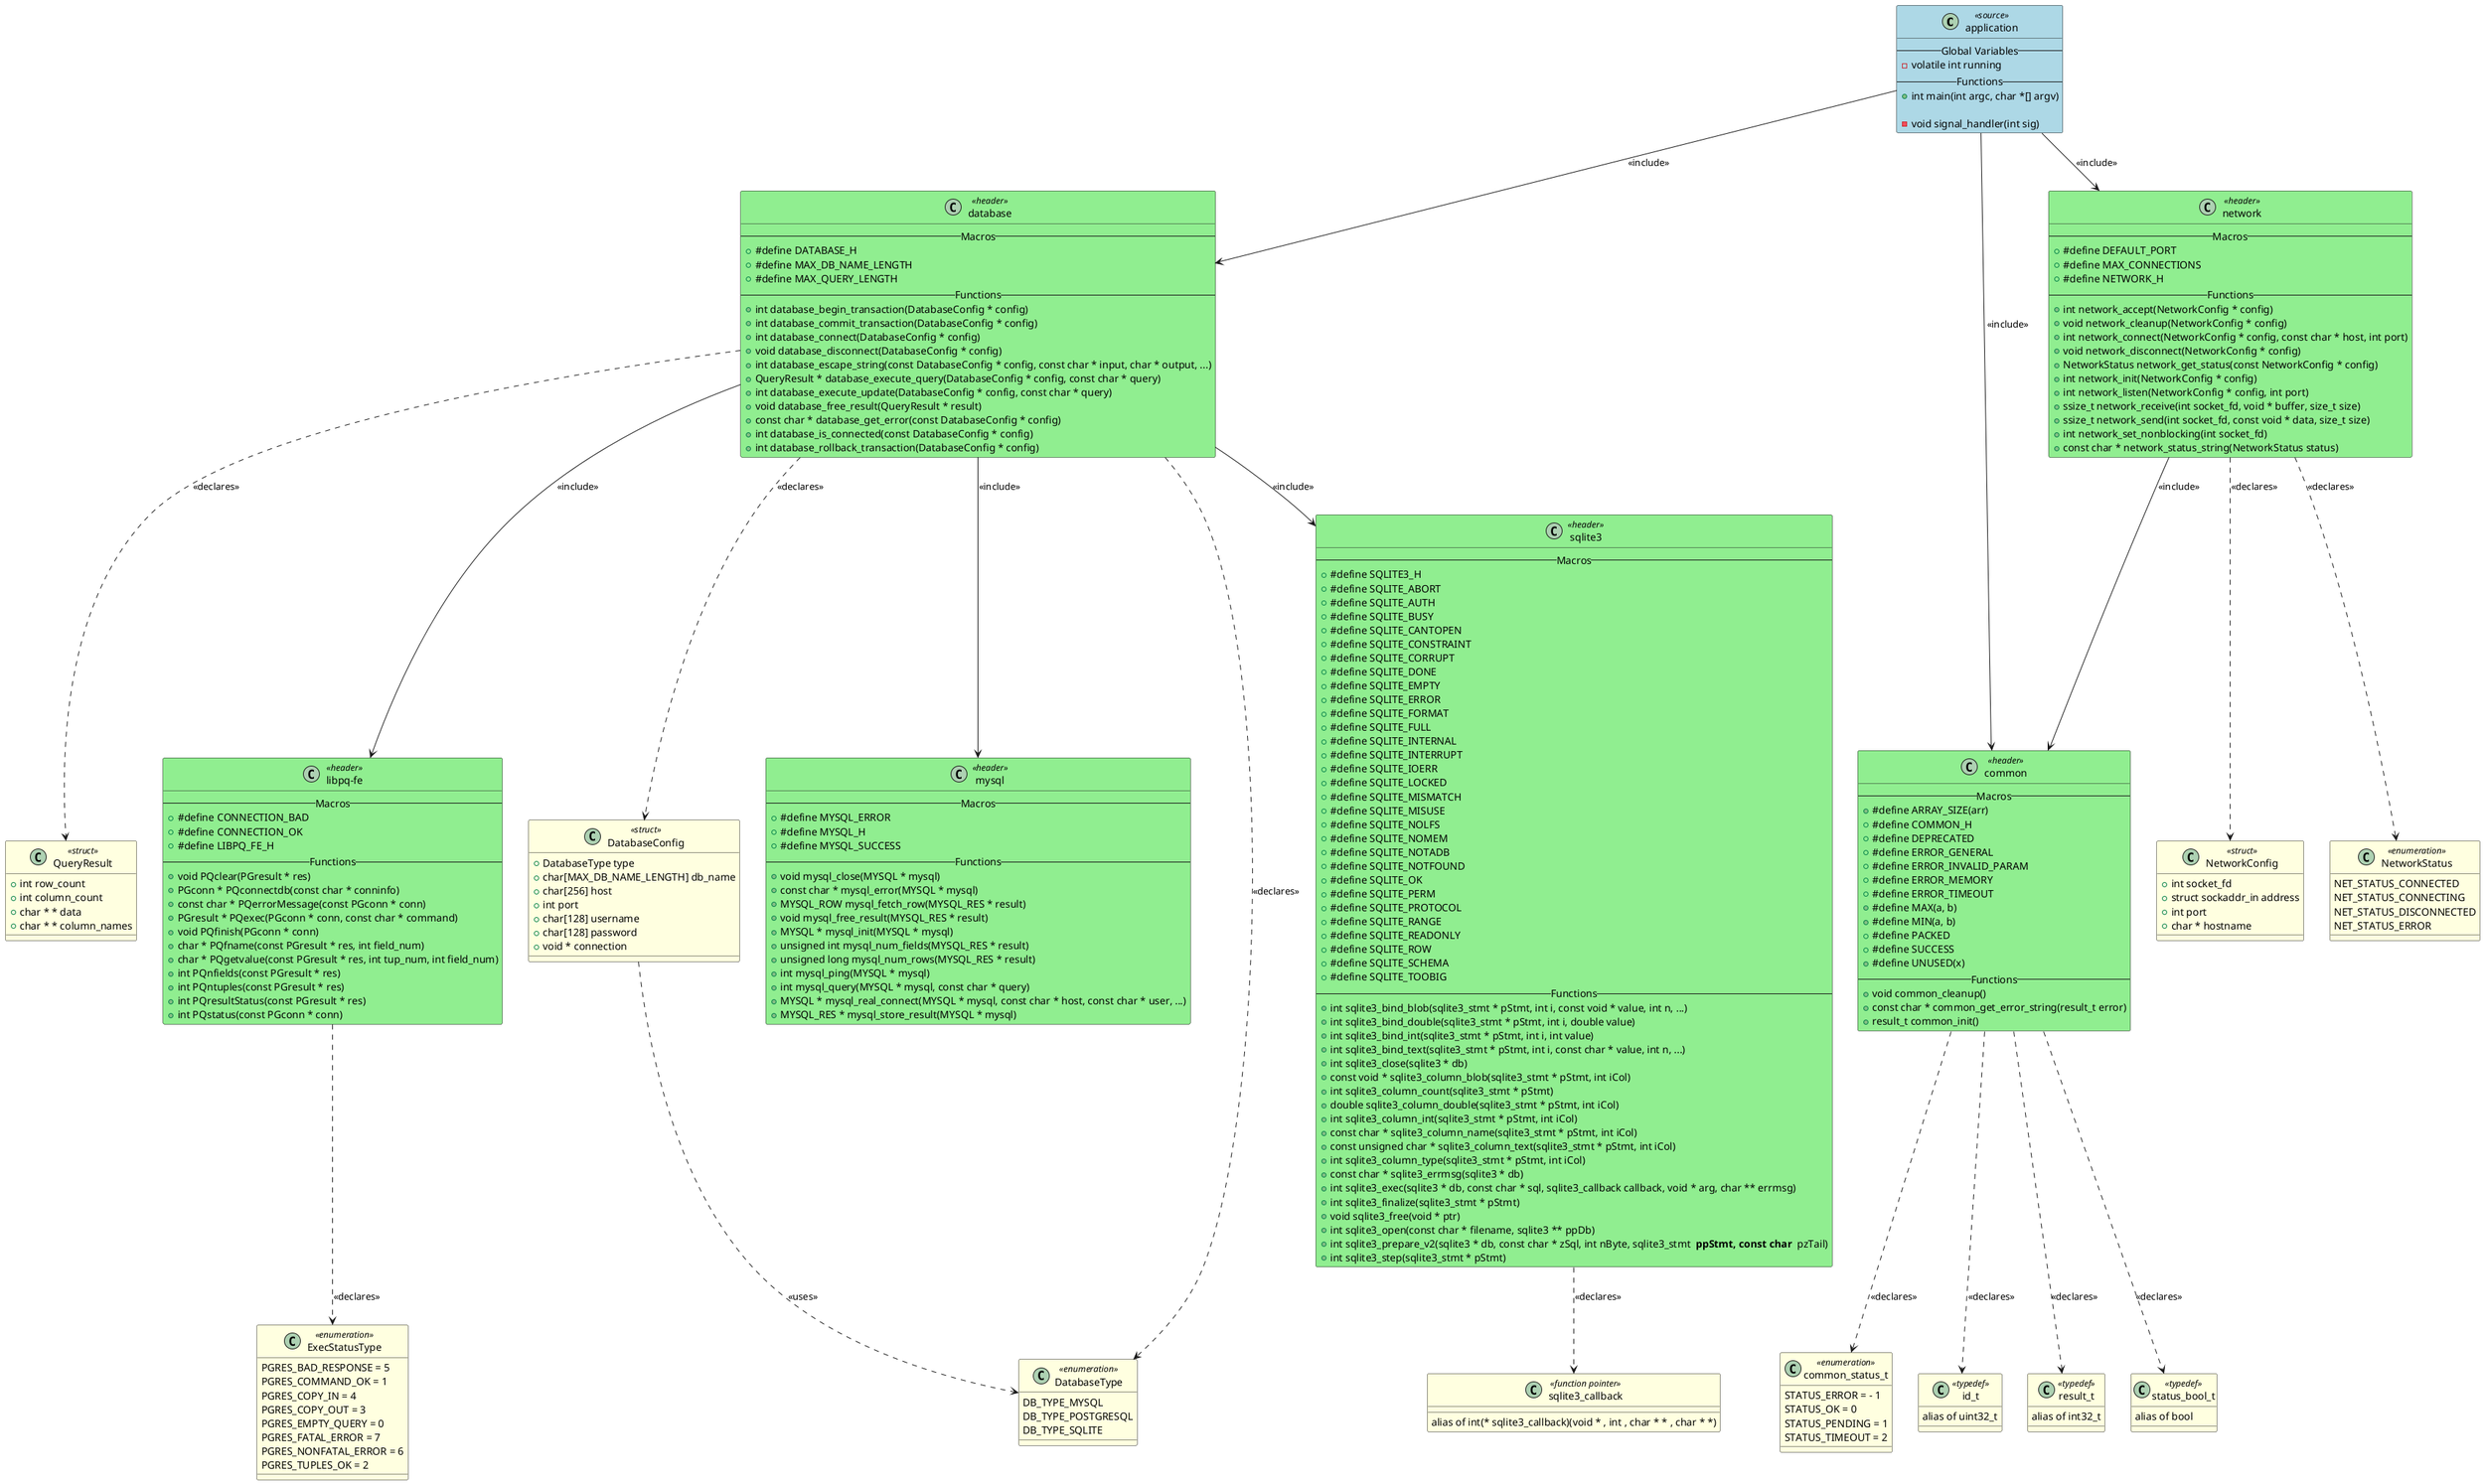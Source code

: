 @startuml application

class "application" as APPLICATION <<source>> #LightBlue
{
    -- Global Variables --
    - volatile int running
    -- Functions --
    + int main(int argc, char *[] argv)

    - void signal_handler(int sig)
}

class "common" as HEADER_COMMON <<header>> #LightGreen
{
    -- Macros --
    + #define ARRAY_SIZE(arr)
    + #define COMMON_H
    + #define DEPRECATED
    + #define ERROR_GENERAL
    + #define ERROR_INVALID_PARAM
    + #define ERROR_MEMORY
    + #define ERROR_TIMEOUT
    + #define MAX(a, b)
    + #define MIN(a, b)
    + #define PACKED
    + #define SUCCESS
    + #define UNUSED(x)
    -- Functions --
    + void common_cleanup()
    + const char * common_get_error_string(result_t error)
    + result_t common_init()
}

class "database" as HEADER_DATABASE <<header>> #LightGreen
{
    -- Macros --
    + #define DATABASE_H
    + #define MAX_DB_NAME_LENGTH
    + #define MAX_QUERY_LENGTH
    -- Functions --
    + int database_begin_transaction(DatabaseConfig * config)
    + int database_commit_transaction(DatabaseConfig * config)
    + int database_connect(DatabaseConfig * config)
    + void database_disconnect(DatabaseConfig * config)
    + int database_escape_string(const DatabaseConfig * config, const char * input, char * output, ...)
    + QueryResult * database_execute_query(DatabaseConfig * config, const char * query)
    + int database_execute_update(DatabaseConfig * config, const char * query)
    + void database_free_result(QueryResult * result)
    + const char * database_get_error(const DatabaseConfig * config)
    + int database_is_connected(const DatabaseConfig * config)
    + int database_rollback_transaction(DatabaseConfig * config)
}

class "libpq-fe" as HEADER_LIBPQ_FE <<header>> #LightGreen
{
    -- Macros --
    + #define CONNECTION_BAD
    + #define CONNECTION_OK
    + #define LIBPQ_FE_H
    -- Functions --
    + void PQclear(PGresult * res)
    + PGconn * PQconnectdb(const char * conninfo)
    + const char * PQerrorMessage(const PGconn * conn)
    + PGresult * PQexec(PGconn * conn, const char * command)
    + void PQfinish(PGconn * conn)
    + char * PQfname(const PGresult * res, int field_num)
    + char * PQgetvalue(const PGresult * res, int tup_num, int field_num)
    + int PQnfields(const PGresult * res)
    + int PQntuples(const PGresult * res)
    + int PQresultStatus(const PGresult * res)
    + int PQstatus(const PGconn * conn)
}

class "mysql" as HEADER_MYSQL <<header>> #LightGreen
{
    -- Macros --
    + #define MYSQL_ERROR
    + #define MYSQL_H
    + #define MYSQL_SUCCESS
    -- Functions --
    + void mysql_close(MYSQL * mysql)
    + const char * mysql_error(MYSQL * mysql)
    + MYSQL_ROW mysql_fetch_row(MYSQL_RES * result)
    + void mysql_free_result(MYSQL_RES * result)
    + MYSQL * mysql_init(MYSQL * mysql)
    + unsigned int mysql_num_fields(MYSQL_RES * result)
    + unsigned long mysql_num_rows(MYSQL_RES * result)
    + int mysql_ping(MYSQL * mysql)
    + int mysql_query(MYSQL * mysql, const char * query)
    + MYSQL * mysql_real_connect(MYSQL * mysql, const char * host, const char * user, ...)
    + MYSQL_RES * mysql_store_result(MYSQL * mysql)
}

class "network" as HEADER_NETWORK <<header>> #LightGreen
{
    -- Macros --
    + #define DEFAULT_PORT
    + #define MAX_CONNECTIONS
    + #define NETWORK_H
    -- Functions --
    + int network_accept(NetworkConfig * config)
    + void network_cleanup(NetworkConfig * config)
    + int network_connect(NetworkConfig * config, const char * host, int port)
    + void network_disconnect(NetworkConfig * config)
    + NetworkStatus network_get_status(const NetworkConfig * config)
    + int network_init(NetworkConfig * config)
    + int network_listen(NetworkConfig * config, int port)
    + ssize_t network_receive(int socket_fd, void * buffer, size_t size)
    + ssize_t network_send(int socket_fd, const void * data, size_t size)
    + int network_set_nonblocking(int socket_fd)
    + const char * network_status_string(NetworkStatus status)
}

class "sqlite3" as HEADER_SQLITE3 <<header>> #LightGreen
{
    -- Macros --
    + #define SQLITE3_H
    + #define SQLITE_ABORT
    + #define SQLITE_AUTH
    + #define SQLITE_BUSY
    + #define SQLITE_CANTOPEN
    + #define SQLITE_CONSTRAINT
    + #define SQLITE_CORRUPT
    + #define SQLITE_DONE
    + #define SQLITE_EMPTY
    + #define SQLITE_ERROR
    + #define SQLITE_FORMAT
    + #define SQLITE_FULL
    + #define SQLITE_INTERNAL
    + #define SQLITE_INTERRUPT
    + #define SQLITE_IOERR
    + #define SQLITE_LOCKED
    + #define SQLITE_MISMATCH
    + #define SQLITE_MISUSE
    + #define SQLITE_NOLFS
    + #define SQLITE_NOMEM
    + #define SQLITE_NOTADB
    + #define SQLITE_NOTFOUND
    + #define SQLITE_OK
    + #define SQLITE_PERM
    + #define SQLITE_PROTOCOL
    + #define SQLITE_RANGE
    + #define SQLITE_READONLY
    + #define SQLITE_ROW
    + #define SQLITE_SCHEMA
    + #define SQLITE_TOOBIG
    -- Functions --
    + int sqlite3_bind_blob(sqlite3_stmt * pStmt, int i, const void * value, int n, ...)
    + int sqlite3_bind_double(sqlite3_stmt * pStmt, int i, double value)
    + int sqlite3_bind_int(sqlite3_stmt * pStmt, int i, int value)
    + int sqlite3_bind_text(sqlite3_stmt * pStmt, int i, const char * value, int n, ...)
    + int sqlite3_close(sqlite3 * db)
    + const void * sqlite3_column_blob(sqlite3_stmt * pStmt, int iCol)
    + int sqlite3_column_count(sqlite3_stmt * pStmt)
    + double sqlite3_column_double(sqlite3_stmt * pStmt, int iCol)
    + int sqlite3_column_int(sqlite3_stmt * pStmt, int iCol)
    + const char * sqlite3_column_name(sqlite3_stmt * pStmt, int iCol)
    + const unsigned char * sqlite3_column_text(sqlite3_stmt * pStmt, int iCol)
    + int sqlite3_column_type(sqlite3_stmt * pStmt, int iCol)
    + const char * sqlite3_errmsg(sqlite3 * db)
    + int sqlite3_exec(sqlite3 * db, const char * sql, sqlite3_callback callback, void * arg, char ** errmsg)
    + int sqlite3_finalize(sqlite3_stmt * pStmt)
    + void sqlite3_free(void * ptr)
    + int sqlite3_open(const char * filename, sqlite3 ** ppDb)
    + int sqlite3_prepare_v2(sqlite3 * db, const char * zSql, int nByte, sqlite3_stmt ** ppStmt, const char ** pzTail)
    + int sqlite3_step(sqlite3_stmt * pStmt)
}

class "common_status_t" as TYPEDEF_COMMON_STATUS_T <<enumeration>> #LightYellow
{
    STATUS_ERROR = - 1
    STATUS_OK = 0
    STATUS_PENDING = 1
    STATUS_TIMEOUT = 2
}

class "id_t" as TYPEDEF_ID_T <<typedef>> #LightYellow
{
    alias of uint32_t
}

class "result_t" as TYPEDEF_RESULT_T <<typedef>> #LightYellow
{
    alias of int32_t
}

class "status_bool_t" as TYPEDEF_STATUS_BOOL_T <<typedef>> #LightYellow
{
    alias of bool
}

class "DatabaseConfig" as TYPEDEF_DATABASECONFIG <<struct>> #LightYellow
{
    + DatabaseType type
    + char[MAX_DB_NAME_LENGTH] db_name
    + char[256] host
    + int port
    + char[128] username
    + char[128] password
    + void * connection
}

class "QueryResult" as TYPEDEF_QUERYRESULT <<struct>> #LightYellow
{
    + int row_count
    + int column_count
    + char * * data
    + char * * column_names
}

class "DatabaseType" as TYPEDEF_DATABASETYPE <<enumeration>> #LightYellow
{
    DB_TYPE_MYSQL
    DB_TYPE_POSTGRESQL
    DB_TYPE_SQLITE
}

class "ExecStatusType" as TYPEDEF_EXECSTATUSTYPE <<enumeration>> #LightYellow
{
    PGRES_BAD_RESPONSE = 5
    PGRES_COMMAND_OK = 1
    PGRES_COPY_IN = 4
    PGRES_COPY_OUT = 3
    PGRES_EMPTY_QUERY = 0
    PGRES_FATAL_ERROR = 7
    PGRES_NONFATAL_ERROR = 6
    PGRES_TUPLES_OK = 2
}

class "NetworkConfig" as TYPEDEF_NETWORKCONFIG <<struct>> #LightYellow
{
    + int socket_fd
    + struct sockaddr_in address
    + int port
    + char * hostname
}

class "NetworkStatus" as TYPEDEF_NETWORKSTATUS <<enumeration>> #LightYellow
{
    NET_STATUS_CONNECTED
    NET_STATUS_CONNECTING
    NET_STATUS_DISCONNECTED
    NET_STATUS_ERROR
}

class "sqlite3_callback" as TYPEDEF_SQLITE3_CALLBACK <<function pointer>> #LightYellow
{
    alias of int(* sqlite3_callback)(void * , int , char * * , char * *)
}


' Include relationships
APPLICATION --> HEADER_COMMON : <<include>>
APPLICATION --> HEADER_DATABASE : <<include>>
APPLICATION --> HEADER_NETWORK : <<include>>
HEADER_DATABASE --> HEADER_LIBPQ_FE : <<include>>
HEADER_DATABASE --> HEADER_MYSQL : <<include>>
HEADER_DATABASE --> HEADER_SQLITE3 : <<include>>
HEADER_NETWORK --> HEADER_COMMON : <<include>>

' Declaration relationships
HEADER_COMMON ..> TYPEDEF_COMMON_STATUS_T : <<declares>>
HEADER_COMMON ..> TYPEDEF_ID_T : <<declares>>
HEADER_COMMON ..> TYPEDEF_RESULT_T : <<declares>>
HEADER_COMMON ..> TYPEDEF_STATUS_BOOL_T : <<declares>>
HEADER_DATABASE ..> TYPEDEF_DATABASECONFIG : <<declares>>
HEADER_DATABASE ..> TYPEDEF_QUERYRESULT : <<declares>>
HEADER_DATABASE ..> TYPEDEF_DATABASETYPE : <<declares>>
HEADER_LIBPQ_FE ..> TYPEDEF_EXECSTATUSTYPE : <<declares>>
HEADER_NETWORK ..> TYPEDEF_NETWORKCONFIG : <<declares>>
HEADER_NETWORK ..> TYPEDEF_NETWORKSTATUS : <<declares>>
HEADER_SQLITE3 ..> TYPEDEF_SQLITE3_CALLBACK : <<declares>>

' Uses relationships
TYPEDEF_DATABASECONFIG ..> TYPEDEF_DATABASETYPE : <<uses>>

@enduml